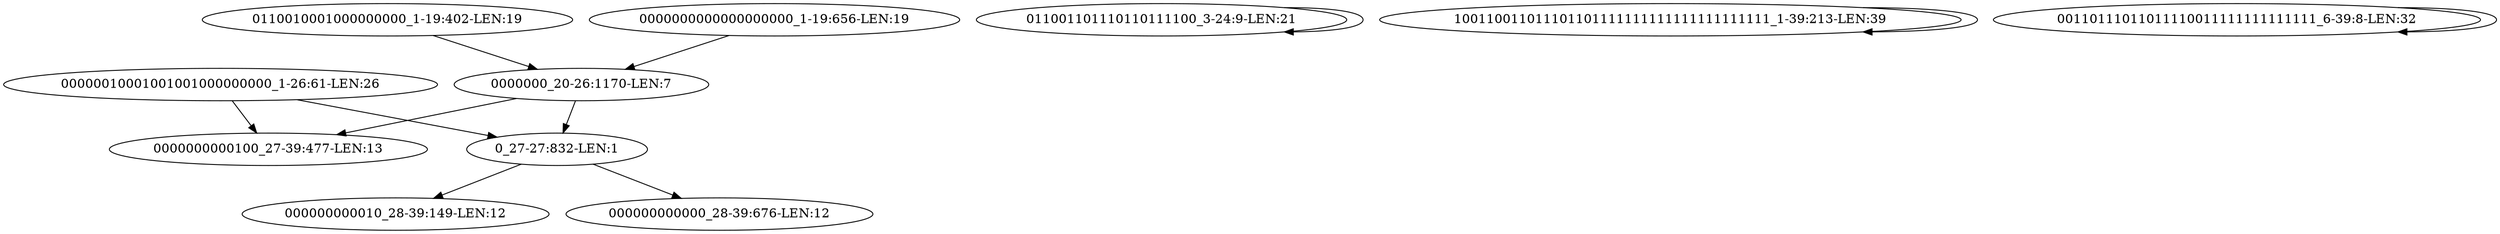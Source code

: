 digraph G {
    "00000010001001001000000000_1-26:61-LEN:26" -> "0000000000100_27-39:477-LEN:13";
    "00000010001001001000000000_1-26:61-LEN:26" -> "0_27-27:832-LEN:1";
    "011001101110110111100_3-24:9-LEN:21" -> "011001101110110111100_3-24:9-LEN:21";
    "100110011011101101111111111111111111111_1-39:213-LEN:39" -> "100110011011101101111111111111111111111_1-39:213-LEN:39";
    "00110111011011110011111111111111_6-39:8-LEN:32" -> "00110111011011110011111111111111_6-39:8-LEN:32";
    "0_27-27:832-LEN:1" -> "000000000010_28-39:149-LEN:12";
    "0_27-27:832-LEN:1" -> "000000000000_28-39:676-LEN:12";
    "0110010001000000000_1-19:402-LEN:19" -> "0000000_20-26:1170-LEN:7";
    "0000000000000000000_1-19:656-LEN:19" -> "0000000_20-26:1170-LEN:7";
    "0000000_20-26:1170-LEN:7" -> "0000000000100_27-39:477-LEN:13";
    "0000000_20-26:1170-LEN:7" -> "0_27-27:832-LEN:1";
}

